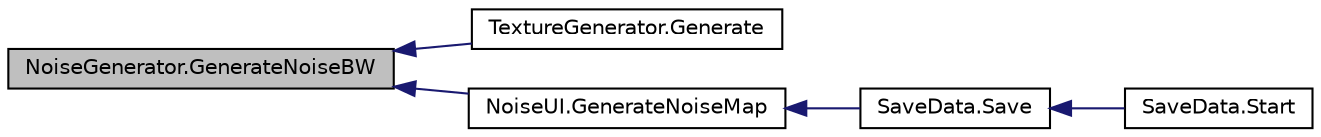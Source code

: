 digraph "NoiseGenerator.GenerateNoiseBW"
{
  edge [fontname="Helvetica",fontsize="10",labelfontname="Helvetica",labelfontsize="10"];
  node [fontname="Helvetica",fontsize="10",shape=record];
  rankdir="LR";
  Node1 [label="NoiseGenerator.GenerateNoiseBW",height=0.2,width=0.4,color="black", fillcolor="grey75", style="filled", fontcolor="black"];
  Node1 -> Node2 [dir="back",color="midnightblue",fontsize="10",style="solid",fontname="Helvetica"];
  Node2 [label="TextureGenerator.Generate",height=0.2,width=0.4,color="black", fillcolor="white", style="filled",URL="$class_texture_generator.html#aab187583231f03ec5f53750854ec6689",tooltip="Function called when pressing the generate button "];
  Node1 -> Node3 [dir="back",color="midnightblue",fontsize="10",style="solid",fontname="Helvetica"];
  Node3 [label="NoiseUI.GenerateNoiseMap",height=0.2,width=0.4,color="black", fillcolor="white", style="filled",URL="$class_noise_u_i.html#ae8056541270c49293d5b29702d07a409",tooltip="Generates a noise map "];
  Node3 -> Node4 [dir="back",color="midnightblue",fontsize="10",style="solid",fontname="Helvetica"];
  Node4 [label="SaveData.Save",height=0.2,width=0.4,color="black", fillcolor="white", style="filled",URL="$class_save_data.html#aaae8781724c7b87aeb57a6a60609b687",tooltip="Saves the data to a file "];
  Node4 -> Node5 [dir="back",color="midnightblue",fontsize="10",style="solid",fontname="Helvetica"];
  Node5 [label="SaveData.Start",height=0.2,width=0.4,color="black", fillcolor="white", style="filled",URL="$class_save_data.html#af64a9779645b78c6436f74eaf25c85a8",tooltip="Initiate class and add listeners to the two commands "];
}

